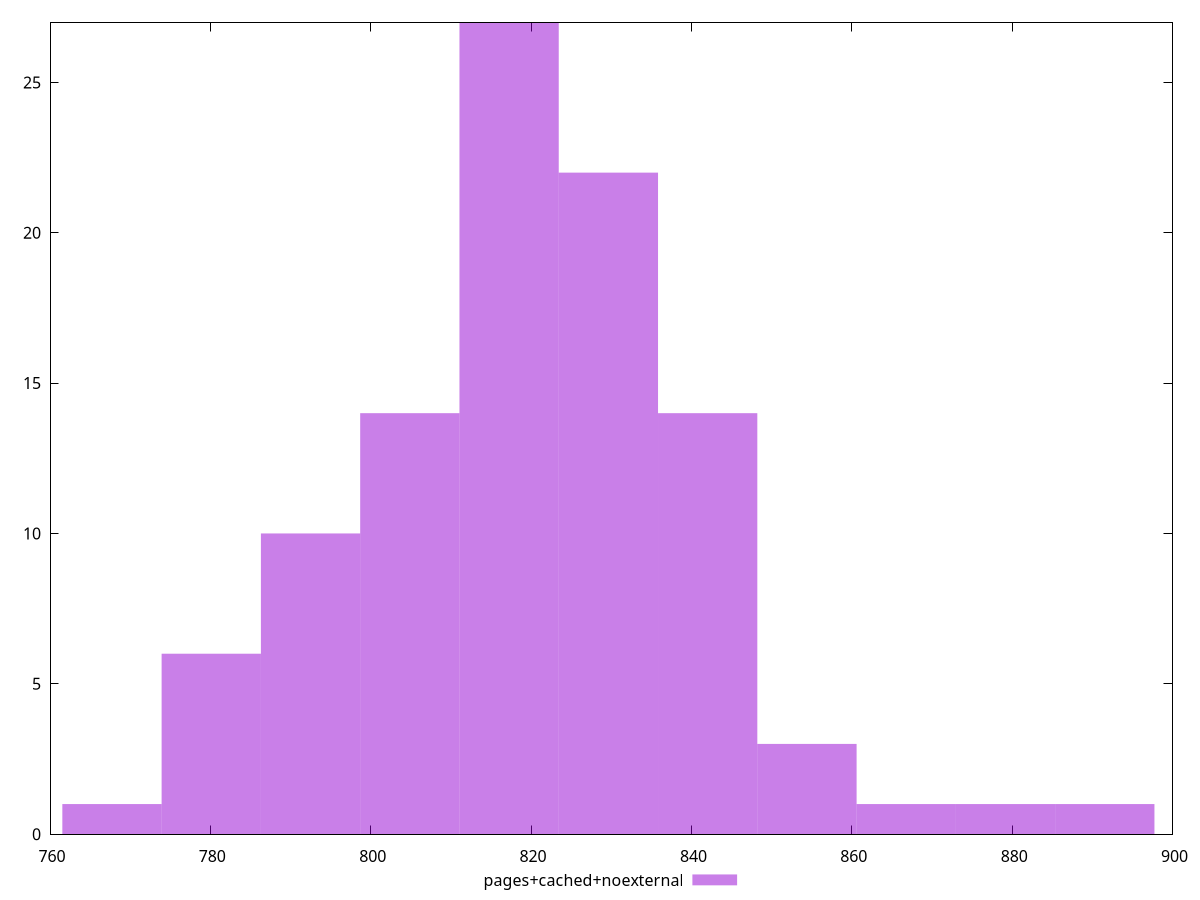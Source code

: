 $_pagesCachedNoexternal <<EOF
792.4951774380385 10
817.2606517329772 27
842.0261260279159 14
804.8779145855078 14
829.6433888804465 22
780.1124402905691 6
854.4088631753852 3
767.7297031430998 1
879.174337470324 1
891.5570746177933 1
866.7916003228546 1
EOF
set key outside below
set terminal pngcairo
set output "report_00004_2020-11-02T20-21-41.718Z/mainthread-work-breakdown/pages+cached+noexternal//raw_hist.png"
set yrange [0:27]
set boxwidth 12.382737147469351
set style fill transparent solid 0.5 noborder
plot $_pagesCachedNoexternal title "pages+cached+noexternal" with boxes ,